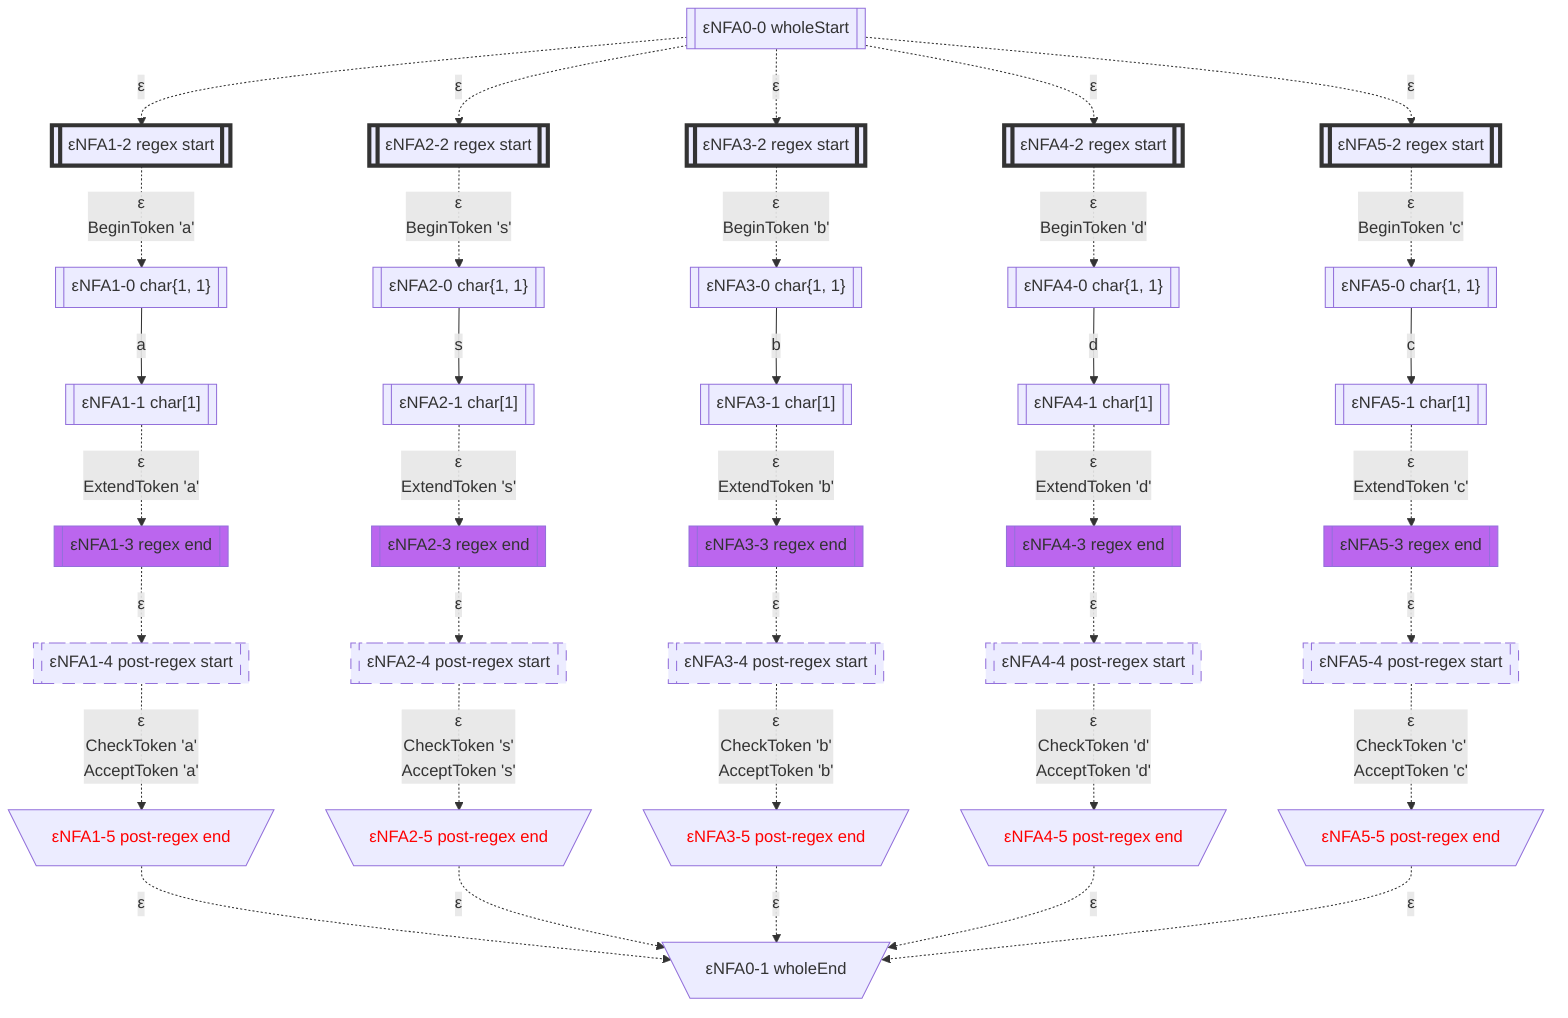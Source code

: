 flowchart
classDef c0001 color:#FF0000;
classDef c0010 stroke-dasharray: 10 10;
classDef c0011 stroke-dasharray: 10 10,color:#FF0000;
classDef c0100 fill:#BB66EE;
classDef c0101 fill:#BB66EE,color:#FF0000;
classDef c0110 fill:#BB66EE,stroke-dasharray: 10 10;
classDef c0111 fill:#BB66EE,stroke-dasharray: 10 10,color:#FF0000;
classDef c1000 stroke:#333,stroke-width:4px;
classDef c1001 stroke:#333,stroke-width:4px,color:#FF0000;
classDef c1010 stroke:#333,stroke-width:4px,stroke-dasharray: 10 10;
classDef c1011 stroke:#333,stroke-width:4px,stroke-dasharray: 10 10,color:#FF0000;
classDef c1100 stroke:#333,stroke-width:4px,fill:#BB66EE;
classDef c1101 stroke:#333,stroke-width:4px,fill:#BB66EE,color:#FF0000;
classDef c1110 stroke:#333,stroke-width:4px,fill:#BB66EE,stroke-dasharray: 10 10;
classDef c1111 stroke:#333,stroke-width:4px,fill:#BB66EE,stroke-dasharray: 10 10,color:#FF0000;
eNFA0_0_11401175[["εNFA0-0 wholeStart"]]
eNFA1_2_30339247[["εNFA1-2 regex start"]]
class eNFA1_2_30339247 c1000;
eNFA2_2_35501716[["εNFA2-2 regex start"]]
class eNFA2_2_35501716 c1000;
eNFA3_2_62817140[["εNFA3-2 regex start"]]
class eNFA3_2_62817140 c1000;
eNFA4_2_30975470[["εNFA4-2 regex start"]]
class eNFA4_2_30975470 c1000;
eNFA5_2_32230622[["εNFA5-2 regex start"]]
class eNFA5_2_32230622 c1000;
eNFA1_0_4617770[["εNFA1-0 char{1, 1}"]]
eNFA2_0_43838484[["εNFA2-0 char{1, 1}"]]
eNFA3_0_55023556[["εNFA3-0 char{1, 1}"]]
eNFA4_0_25985176[["εNFA4-0 char{1, 1}"]]
eNFA5_0_60543561[["εNFA5-0 char{1, 1}"]]
eNFA1_1_41559932[["εNFA1-1 char[1]"]]
eNFA2_1_59002044[["εNFA2-1 char[1]"]]
eNFA3_1_25449961[["εNFA3-1 char[1]"]]
eNFA4_1_32539999[["εNFA4-1 char[1]"]]
eNFA5_1_8021141[["εNFA5-1 char[1]"]]
eNFA1_3_38495070[["εNFA1-3 regex end"]]
class eNFA1_3_38495070 c0100;
eNFA2_3_61256348[["εNFA2-3 regex end"]]
class eNFA2_3_61256348 c0100;
eNFA3_3_27723061[["εNFA3-3 regex end"]]
class eNFA3_3_27723061 c0100;
eNFA4_3_24424539[["εNFA4-3 regex end"]]
class eNFA4_3_24424539 c0100;
eNFA5_3_5081413[["εNFA5-3 regex end"]]
class eNFA5_3_5081413 c0100;
eNFA1_4_10911313[["εNFA1-4 post-regex start"]]
class eNFA1_4_10911313 c0010;
eNFA2_4_14436222[["εNFA2-4 post-regex start"]]
class eNFA2_4_14436222 c0010;
eNFA3_4_48180961[["εNFA3-4 post-regex start"]]
class eNFA3_4_48180961 c0010;
eNFA4_4_18494261[["εNFA4-4 post-regex start"]]
class eNFA4_4_18494261 c0010;
eNFA5_4_45732721[["εNFA5-4 post-regex start"]]
class eNFA5_4_45732721 c0010;
eNFA1_5_31092959[\"εNFA1-5 post-regex end"/]
class eNFA1_5_31092959 c0001;
eNFA2_5_51079989[\"εNFA2-5 post-regex end"/]
class eNFA2_5_51079989 c0001;
eNFA3_5_28483349[\"εNFA3-5 post-regex end"/]
class eNFA3_5_28483349 c0001;
eNFA4_5_10343782[\"εNFA4-5 post-regex end"/]
class eNFA4_5_10343782 c0001;
eNFA5_5_21640143[\"εNFA5-5 post-regex end"/]
class eNFA5_5_21640143 c0001;
eNFA0_1_57066725[\"εNFA0-1 wholeEnd"/]
eNFA0_0_11401175 -.->|"ε"|eNFA1_2_30339247
eNFA0_0_11401175 -.->|"ε"|eNFA2_2_35501716
eNFA0_0_11401175 -.->|"ε"|eNFA3_2_62817140
eNFA0_0_11401175 -.->|"ε"|eNFA4_2_30975470
eNFA0_0_11401175 -.->|"ε"|eNFA5_2_32230622
eNFA1_2_30339247 -.->|"ε
BeginToken 'a'"|eNFA1_0_4617770
eNFA2_2_35501716 -.->|"ε
BeginToken 's'"|eNFA2_0_43838484
eNFA3_2_62817140 -.->|"ε
BeginToken 'b'"|eNFA3_0_55023556
eNFA4_2_30975470 -.->|"ε
BeginToken 'd'"|eNFA4_0_25985176
eNFA5_2_32230622 -.->|"ε
BeginToken 'c'"|eNFA5_0_60543561
eNFA1_0_4617770 -->|"a"|eNFA1_1_41559932
eNFA2_0_43838484 -->|"s"|eNFA2_1_59002044
eNFA3_0_55023556 -->|"b"|eNFA3_1_25449961
eNFA4_0_25985176 -->|"d"|eNFA4_1_32539999
eNFA5_0_60543561 -->|"c"|eNFA5_1_8021141
eNFA1_1_41559932 -.->|"ε
ExtendToken 'a'"|eNFA1_3_38495070
eNFA2_1_59002044 -.->|"ε
ExtendToken 's'"|eNFA2_3_61256348
eNFA3_1_25449961 -.->|"ε
ExtendToken 'b'"|eNFA3_3_27723061
eNFA4_1_32539999 -.->|"ε
ExtendToken 'd'"|eNFA4_3_24424539
eNFA5_1_8021141 -.->|"ε
ExtendToken 'c'"|eNFA5_3_5081413
eNFA1_3_38495070 -.->|"ε"|eNFA1_4_10911313
eNFA2_3_61256348 -.->|"ε"|eNFA2_4_14436222
eNFA3_3_27723061 -.->|"ε"|eNFA3_4_48180961
eNFA4_3_24424539 -.->|"ε"|eNFA4_4_18494261
eNFA5_3_5081413 -.->|"ε"|eNFA5_4_45732721
eNFA1_4_10911313 -.->|"ε
CheckToken 'a'
AcceptToken 'a'"|eNFA1_5_31092959
eNFA2_4_14436222 -.->|"ε
CheckToken 's'
AcceptToken 's'"|eNFA2_5_51079989
eNFA3_4_48180961 -.->|"ε
CheckToken 'b'
AcceptToken 'b'"|eNFA3_5_28483349
eNFA4_4_18494261 -.->|"ε
CheckToken 'd'
AcceptToken 'd'"|eNFA4_5_10343782
eNFA5_4_45732721 -.->|"ε
CheckToken 'c'
AcceptToken 'c'"|eNFA5_5_21640143
eNFA1_5_31092959 -.->|"ε"|eNFA0_1_57066725
eNFA2_5_51079989 -.->|"ε"|eNFA0_1_57066725
eNFA3_5_28483349 -.->|"ε"|eNFA0_1_57066725
eNFA4_5_10343782 -.->|"ε"|eNFA0_1_57066725
eNFA5_5_21640143 -.->|"ε"|eNFA0_1_57066725